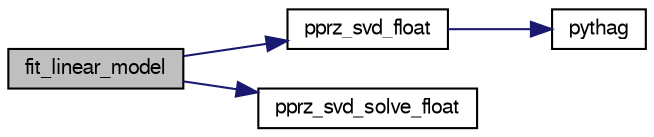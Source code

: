 digraph "fit_linear_model"
{
  edge [fontname="FreeSans",fontsize="10",labelfontname="FreeSans",labelfontsize="10"];
  node [fontname="FreeSans",fontsize="10",shape=record];
  rankdir="LR";
  Node1 [label="fit_linear_model",height=0.2,width=0.4,color="black", fillcolor="grey75", style="filled", fontcolor="black"];
  Node1 -> Node2 [color="midnightblue",fontsize="10",style="solid",fontname="FreeSans"];
  Node2 [label="pprz_svd_float",height=0.2,width=0.4,color="black", fillcolor="white", style="filled",URL="$pprz__matrix__decomp__float_8c.html#a9ef015d22c1f50265978a23b21d13e8a",tooltip="SVD decomposition. "];
  Node2 -> Node3 [color="midnightblue",fontsize="10",style="solid",fontname="FreeSans"];
  Node3 [label="pythag",height=0.2,width=0.4,color="black", fillcolor="white", style="filled",URL="$pprz__matrix__decomp__float_8c.html#ac174129986fce93a3240504458351308",tooltip="Some SVD decomposition utility macros and functions. "];
  Node1 -> Node4 [color="midnightblue",fontsize="10",style="solid",fontname="FreeSans"];
  Node4 [label="pprz_svd_solve_float",height=0.2,width=0.4,color="black", fillcolor="white", style="filled",URL="$pprz__matrix__decomp__float_8c.html#a232890252a145ccc1a0dd849bf13cb67",tooltip="SVD based linear solver. "];
}
